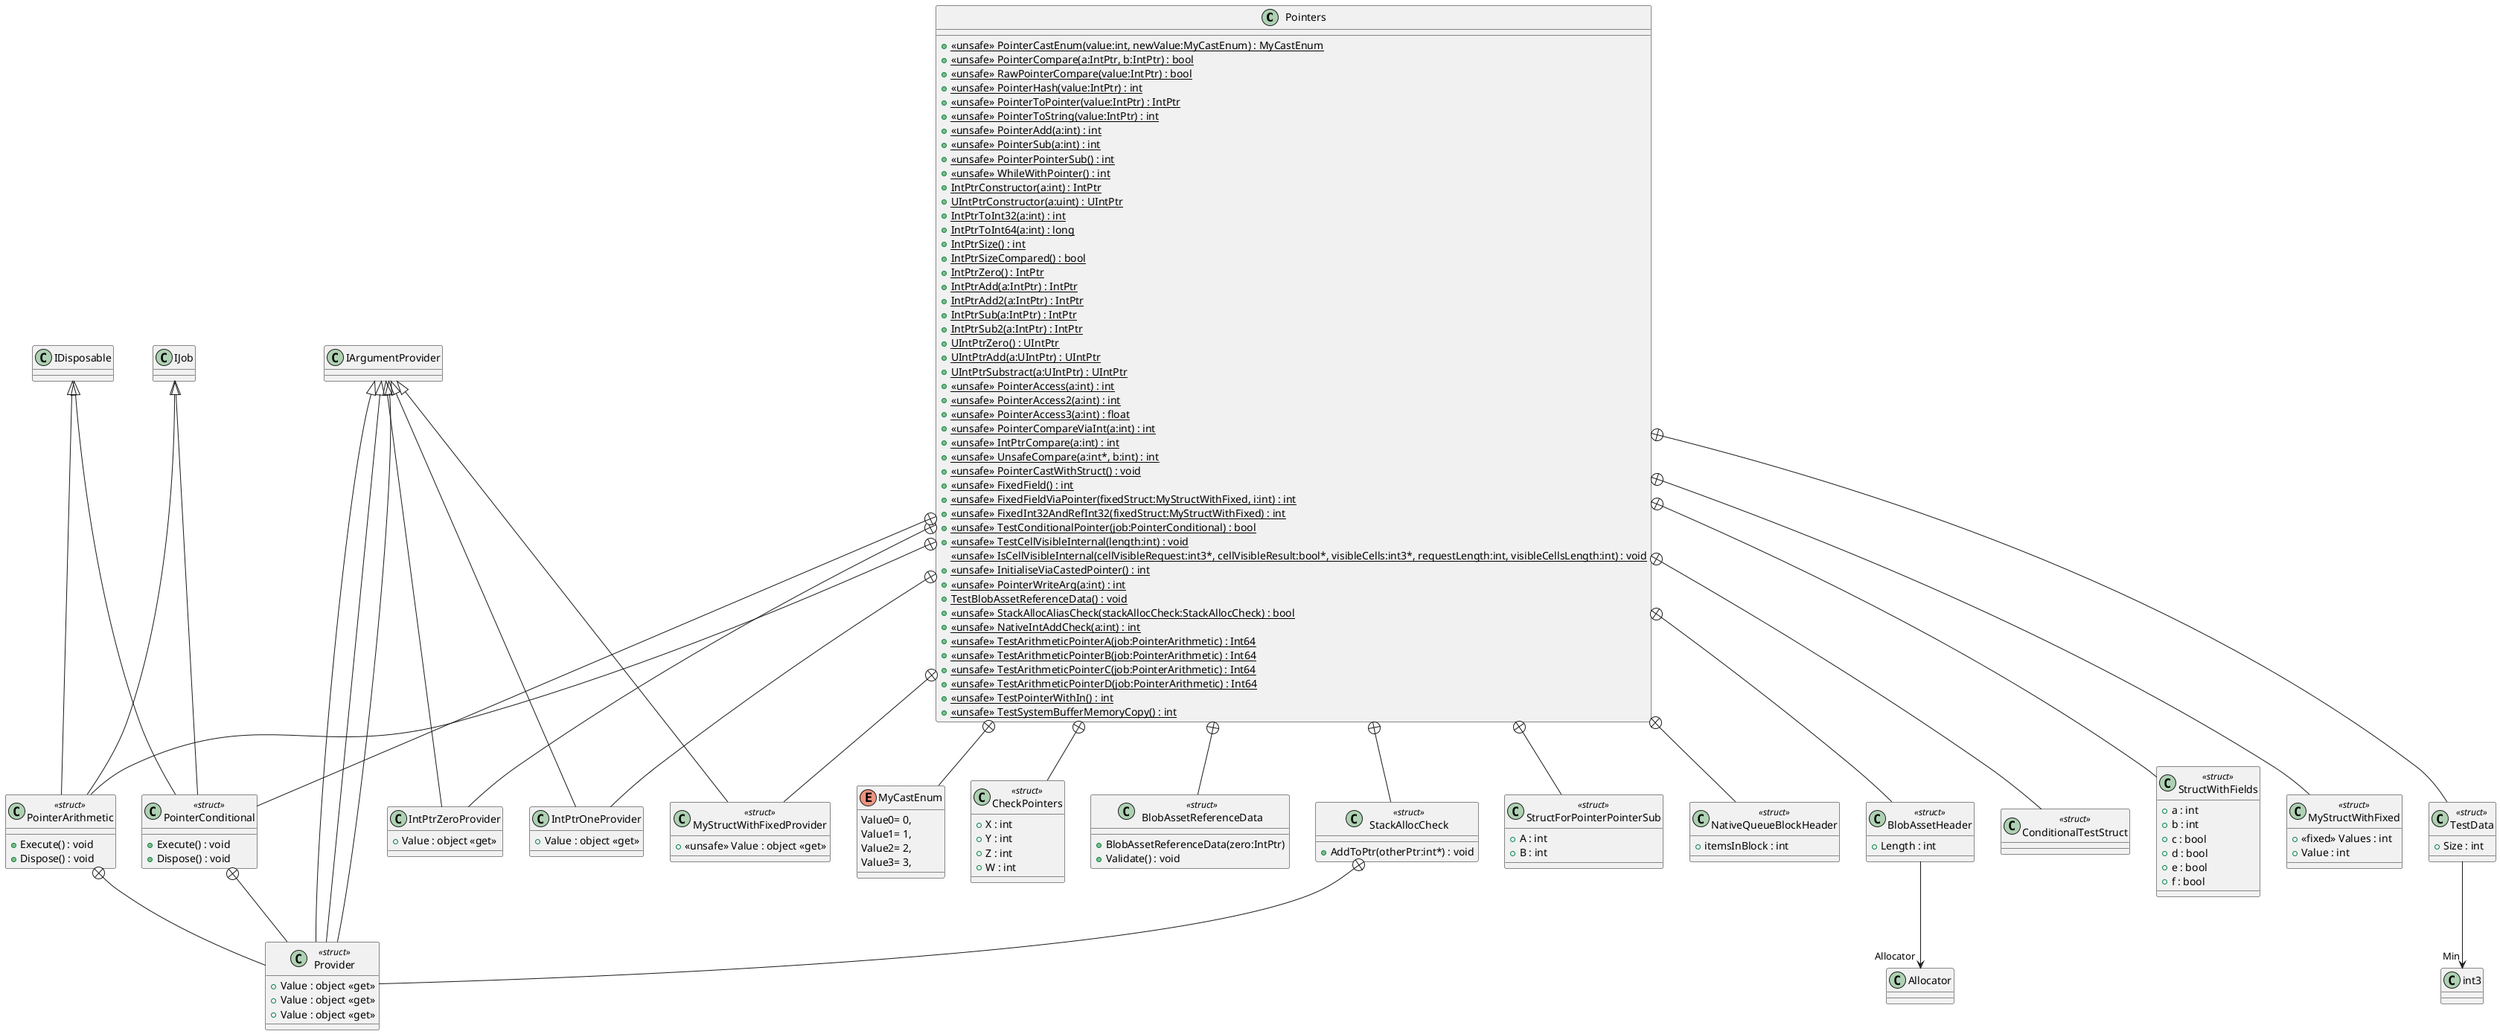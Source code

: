 @startuml
class Pointers {
    + {static} <<unsafe>> PointerCastEnum(value:int, newValue:MyCastEnum) : MyCastEnum
    + {static} <<unsafe>> PointerCompare(a:IntPtr, b:IntPtr) : bool
    + {static} <<unsafe>> RawPointerCompare(value:IntPtr) : bool
    + {static} <<unsafe>> PointerHash(value:IntPtr) : int
    + {static} <<unsafe>> PointerToPointer(value:IntPtr) : IntPtr
    + {static} <<unsafe>> PointerToString(value:IntPtr) : int
    + {static} <<unsafe>> PointerAdd(a:int) : int
    + {static} <<unsafe>> PointerSub(a:int) : int
    + {static} <<unsafe>> PointerPointerSub() : int
    + {static} <<unsafe>> WhileWithPointer() : int
    + {static} IntPtrConstructor(a:int) : IntPtr
    + {static} UIntPtrConstructor(a:uint) : UIntPtr
    + {static} IntPtrToInt32(a:int) : int
    + {static} IntPtrToInt64(a:int) : long
    + {static} IntPtrSize() : int
    + {static} IntPtrSizeCompared() : bool
    + {static} IntPtrZero() : IntPtr
    + {static} IntPtrAdd(a:IntPtr) : IntPtr
    + {static} IntPtrAdd2(a:IntPtr) : IntPtr
    + {static} IntPtrSub(a:IntPtr) : IntPtr
    + {static} IntPtrSub2(a:IntPtr) : IntPtr
    + {static} UIntPtrZero() : UIntPtr
    + {static} UIntPtrAdd(a:UIntPtr) : UIntPtr
    + {static} UIntPtrSubstract(a:UIntPtr) : UIntPtr
    + {static} <<unsafe>> PointerAccess(a:int) : int
    + {static} <<unsafe>> PointerAccess2(a:int) : int
    + {static} <<unsafe>> PointerAccess3(a:int) : float
    + {static} <<unsafe>> PointerCompareViaInt(a:int) : int
    + {static} <<unsafe>> IntPtrCompare(a:int) : int
    + {static} <<unsafe>> UnsafeCompare(a:int*, b:int) : int
    + {static} <<unsafe>> PointerCastWithStruct() : void
    + {static} <<unsafe>> FixedField() : int
    + {static} <<unsafe>> FixedFieldViaPointer(fixedStruct:MyStructWithFixed, i:int) : int
    + {static} <<unsafe>> FixedInt32AndRefInt32(fixedStruct:MyStructWithFixed) : int
    + {static} <<unsafe>> TestConditionalPointer(job:PointerConditional) : bool
    + {static} <<unsafe>> TestCellVisibleInternal(length:int) : void
    {static} <<unsafe>> IsCellVisibleInternal(cellVisibleRequest:int3*, cellVisibleResult:bool*, visibleCells:int3*, requestLength:int, visibleCellsLength:int) : void
    + {static} <<unsafe>> InitialiseViaCastedPointer() : int
    + {static} <<unsafe>> PointerWriteArg(a:int) : int
    + {static} TestBlobAssetReferenceData() : void
    + {static} <<unsafe>> StackAllocAliasCheck(stackAllocCheck:StackAllocCheck) : bool
    + {static} <<unsafe>> NativeIntAddCheck(a:int) : int
    + {static} <<unsafe>> TestArithmeticPointerA(job:PointerArithmetic) : Int64
    + {static} <<unsafe>> TestArithmeticPointerB(job:PointerArithmetic) : Int64
    + {static} <<unsafe>> TestArithmeticPointerC(job:PointerArithmetic) : Int64
    + {static} <<unsafe>> TestArithmeticPointerD(job:PointerArithmetic) : Int64
    + {static} <<unsafe>> TestPointerWithIn() : int
    + {static} <<unsafe>> TestSystemBufferMemoryCopy() : int
}
class StructForPointerPointerSub <<struct>> {
    + A : int
    + B : int
}
class NativeQueueBlockHeader <<struct>> {
    + itemsInBlock : int
}
class IntPtrZeroProvider {
    + Value : object <<get>>
}
class IntPtrOneProvider {
    + Value : object <<get>>
}
class ConditionalTestStruct <<struct>> {
}
class PointerConditional <<struct>> {
    + Execute() : void
    + Dispose() : void
}
class StructWithFields <<struct>> {
    + a : int
    + b : int
    + c : bool
    + d : bool
    + e : bool
    + f : bool
}
class MyStructWithFixed <<struct>> {
    + <<fixed>> Values : int
    + Value : int
}
class MyStructWithFixedProvider <<struct>> {
    + <<unsafe>> Value : object <<get>>
}
enum MyCastEnum {
    Value0= 0,
    Value1= 1,
    Value2= 2,
    Value3= 3,
}
class CheckPointers <<struct>> {
    + X : int
    + Y : int
    + Z : int
    + W : int
}
class BlobAssetHeader <<struct>> {
    + Length : int
}
class BlobAssetReferenceData <<struct>> {
    + BlobAssetReferenceData(zero:IntPtr)
    + Validate() : void
}
class StackAllocCheck <<struct>> {
    + AddToPtr(otherPtr:int*) : void
}
class PointerArithmetic <<struct>> {
    + Execute() : void
    + Dispose() : void
}
class TestData <<struct>> {
    + Size : int
}
class Provider <<struct>> {
    + Value : object <<get>>
}
class Provider {
    + Value : object <<get>>
}
class Provider <<struct>> {
    + Value : object <<get>>
}
Pointers +-- StructForPointerPointerSub
Pointers +-- NativeQueueBlockHeader
Pointers +-- IntPtrZeroProvider
IArgumentProvider <|-- IntPtrZeroProvider
Pointers +-- IntPtrOneProvider
IArgumentProvider <|-- IntPtrOneProvider
Pointers +-- ConditionalTestStruct
Pointers +-- PointerConditional
IJob <|-- PointerConditional
IDisposable <|-- PointerConditional
Pointers +-- StructWithFields
Pointers +-- MyStructWithFixed
Pointers +-- MyStructWithFixedProvider
IArgumentProvider <|-- MyStructWithFixedProvider
Pointers +-- MyCastEnum
Pointers +-- CheckPointers
Pointers +-- BlobAssetHeader
BlobAssetHeader --> "Allocator" Allocator
Pointers +-- BlobAssetReferenceData
Pointers +-- StackAllocCheck
Pointers +-- PointerArithmetic
IJob <|-- PointerArithmetic
IDisposable <|-- PointerArithmetic
Pointers +-- TestData
TestData --> "Min" int3
PointerConditional +-- Provider
IArgumentProvider <|-- Provider
StackAllocCheck +-- Provider
IArgumentProvider <|-- Provider
PointerArithmetic +-- Provider
IArgumentProvider <|-- Provider
@enduml
